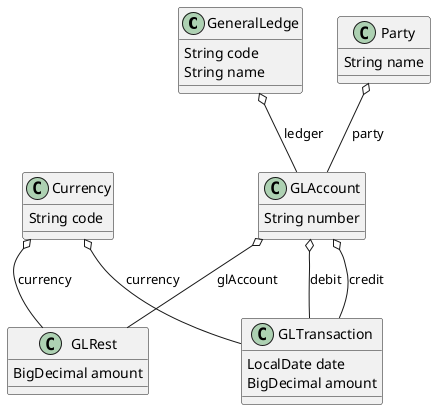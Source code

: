 @startuml
'https://plantuml.com/class-diagram

class GeneralLedge {
String code
String name
}

class Party {
String name
}

class GLAccount {
String number
}
GeneralLedge o-- GLAccount : ledger
Party o-- GLAccount : party

class Currency {
String code
}

class GLRest {
BigDecimal amount
}
Currency o-- GLRest : currency
GLAccount o-- GLRest : glAccount

class GLTransaction {
LocalDate date
BigDecimal amount
}
GLAccount o-- GLTransaction : debit
GLAccount o-- GLTransaction : credit
Currency o-- GLTransaction : currency
@enduml